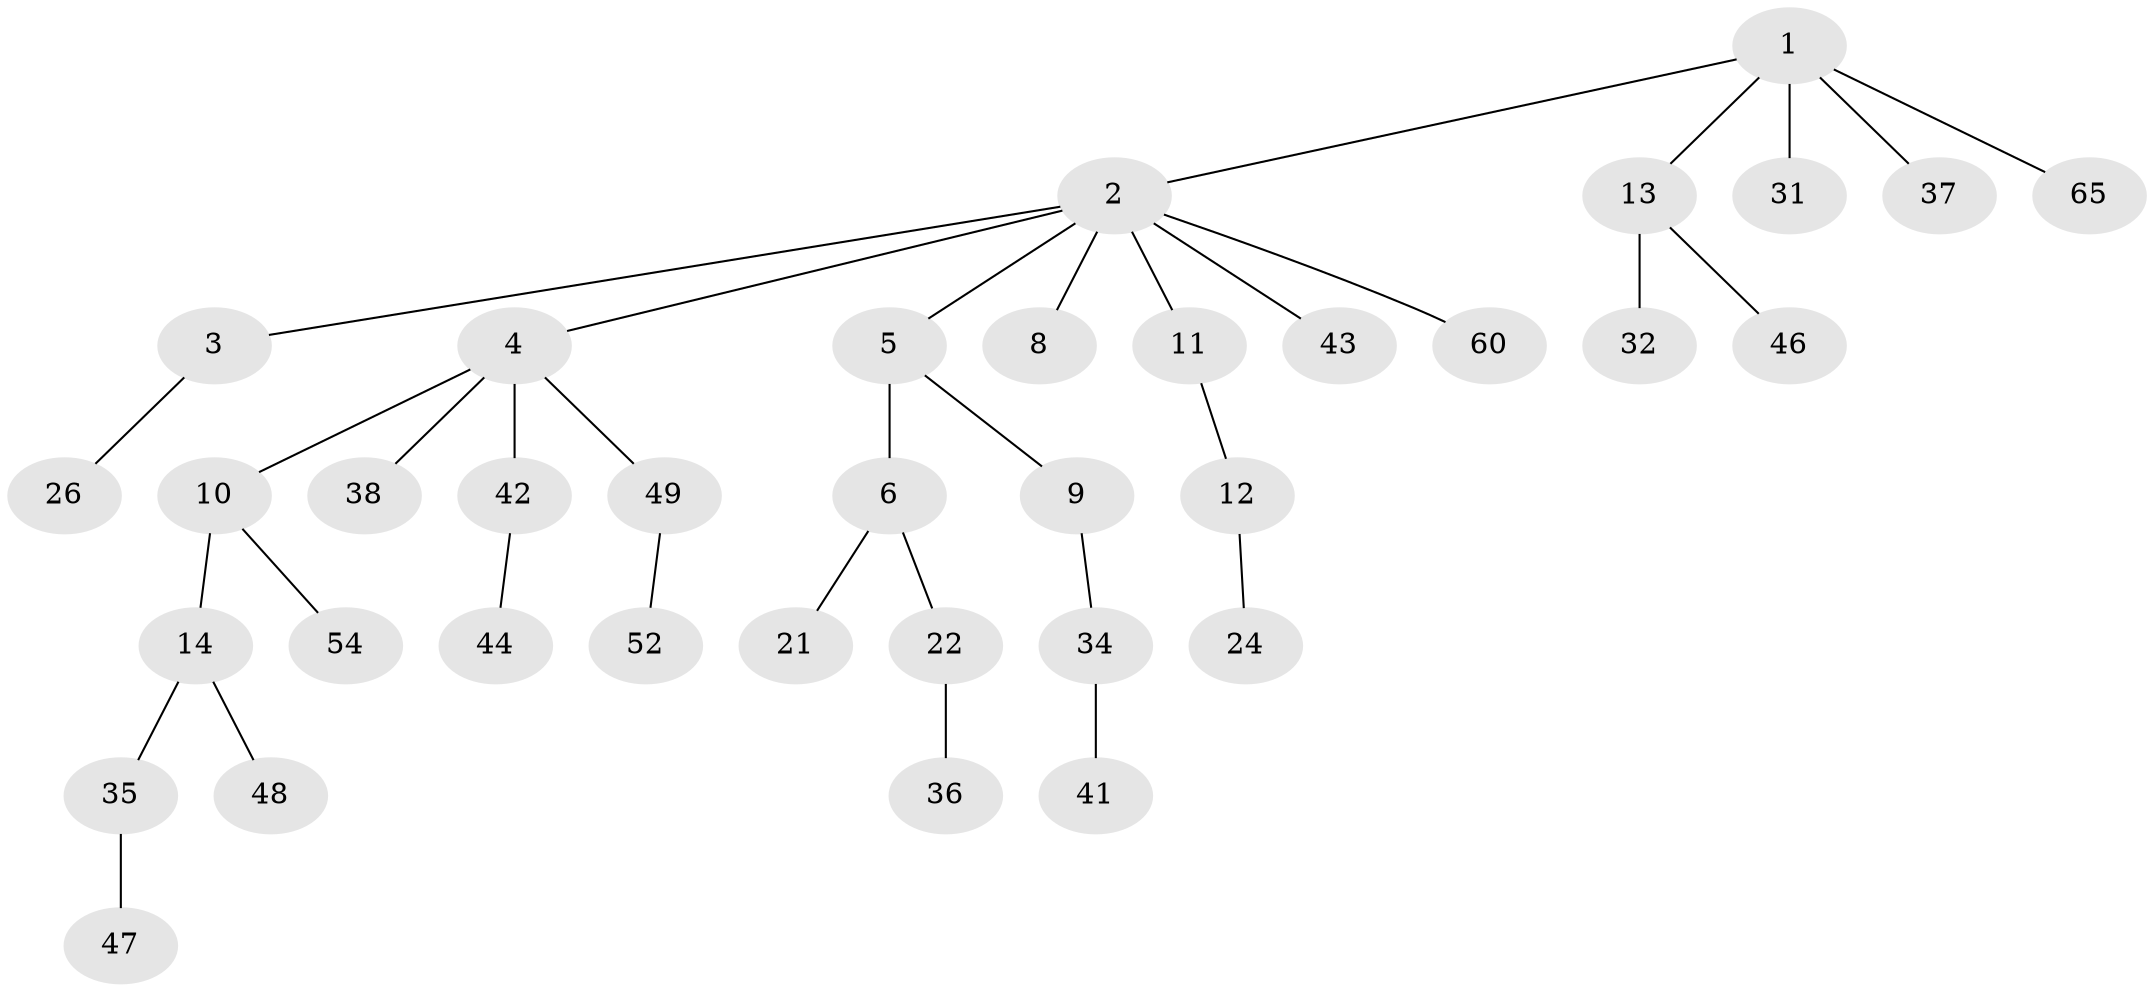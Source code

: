 // original degree distribution, {5: 0.0273972602739726, 8: 0.0136986301369863, 3: 0.2054794520547945, 4: 0.0547945205479452, 2: 0.1917808219178082, 1: 0.5068493150684932}
// Generated by graph-tools (version 1.1) at 2025/15/03/09/25 04:15:31]
// undirected, 36 vertices, 35 edges
graph export_dot {
graph [start="1"]
  node [color=gray90,style=filled];
  1;
  2;
  3 [super="+59"];
  4 [super="+7"];
  5 [super="+68"];
  6 [super="+19+23"];
  8 [super="+18"];
  9 [super="+20+16+57"];
  10 [super="+27"];
  11 [super="+51"];
  12;
  13 [super="+25+64"];
  14 [super="+15+28"];
  21 [super="+45+39"];
  22;
  24;
  26 [super="+67"];
  31 [super="+69"];
  32;
  34 [super="+40+56"];
  35;
  36;
  37;
  38;
  41;
  42;
  43;
  44;
  46 [super="+66"];
  47;
  48;
  49 [super="+61"];
  52 [super="+55"];
  54;
  60;
  65;
  1 -- 2;
  1 -- 13;
  1 -- 31;
  1 -- 37;
  1 -- 65;
  2 -- 3;
  2 -- 4;
  2 -- 5;
  2 -- 8;
  2 -- 11;
  2 -- 43;
  2 -- 60;
  3 -- 26;
  4 -- 38;
  4 -- 42;
  4 -- 49;
  4 -- 10;
  5 -- 6;
  5 -- 9;
  6 -- 21;
  6 -- 22;
  9 -- 34;
  10 -- 14;
  10 -- 54;
  11 -- 12;
  12 -- 24;
  13 -- 32;
  13 -- 46;
  14 -- 48;
  14 -- 35;
  22 -- 36;
  34 -- 41;
  35 -- 47;
  42 -- 44;
  49 -- 52;
}
